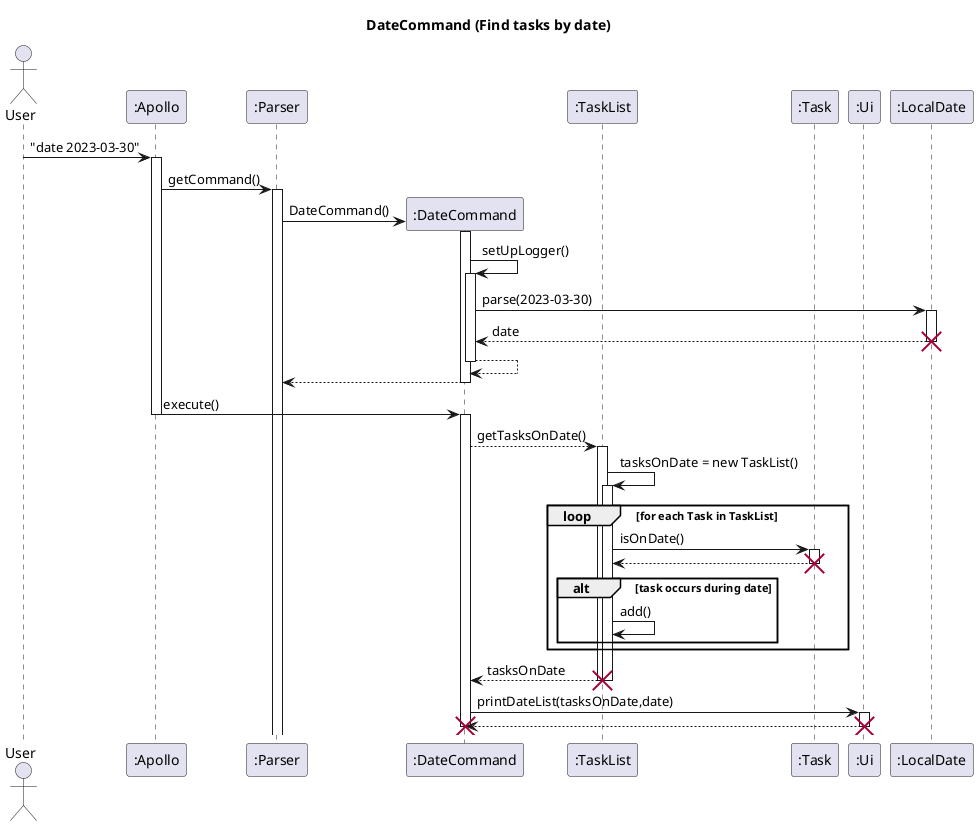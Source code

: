 @startuml
'https://plantuml.com/sequence-diagram

title DateCommand (Find tasks by date)

actor User
participant ":Apollo" as Apollo
participant ":Parser" as Parser
participant ":DateCommand" as Date
participant ":TaskList" as TaskList
participant ":Task" as Task
participant ":Ui" as Ui
participant ":LocalDate" as LocalDate

User -> Apollo : "date 2023-03-30"
activate Apollo
Apollo -> Parser : getCommand()
activate Parser
Parser ->  Date** : DateCommand()
Date++
Date -> Date++ : setUpLogger()


Date -> LocalDate: parse(2023-03-30)
activate LocalDate
LocalDate --> Date: date
deactivate LocalDate
destroy LocalDate
return
return

Apollo -> Date : execute()
Apollo --
activate Date
Date --> TaskList : getTasksOnDate()
activate TaskList
TaskList -> TaskList++ : tasksOnDate = new TaskList()
loop for each Task in TaskList
    TaskList -> Task: isOnDate()
    activate Task
    Task --> TaskList :
    deactivate Task
    destroy Task
    alt task occurs during date
    TaskList -> TaskList : add()
    end
end
TaskList --> Date : tasksOnDate

deactivate TaskList
destroy TaskList


Date -> Ui : printDateList(tasksOnDate,date)
activate Ui
Ui --> Date
deactivate Ui
destroy Ui
destroy Date




@enduml